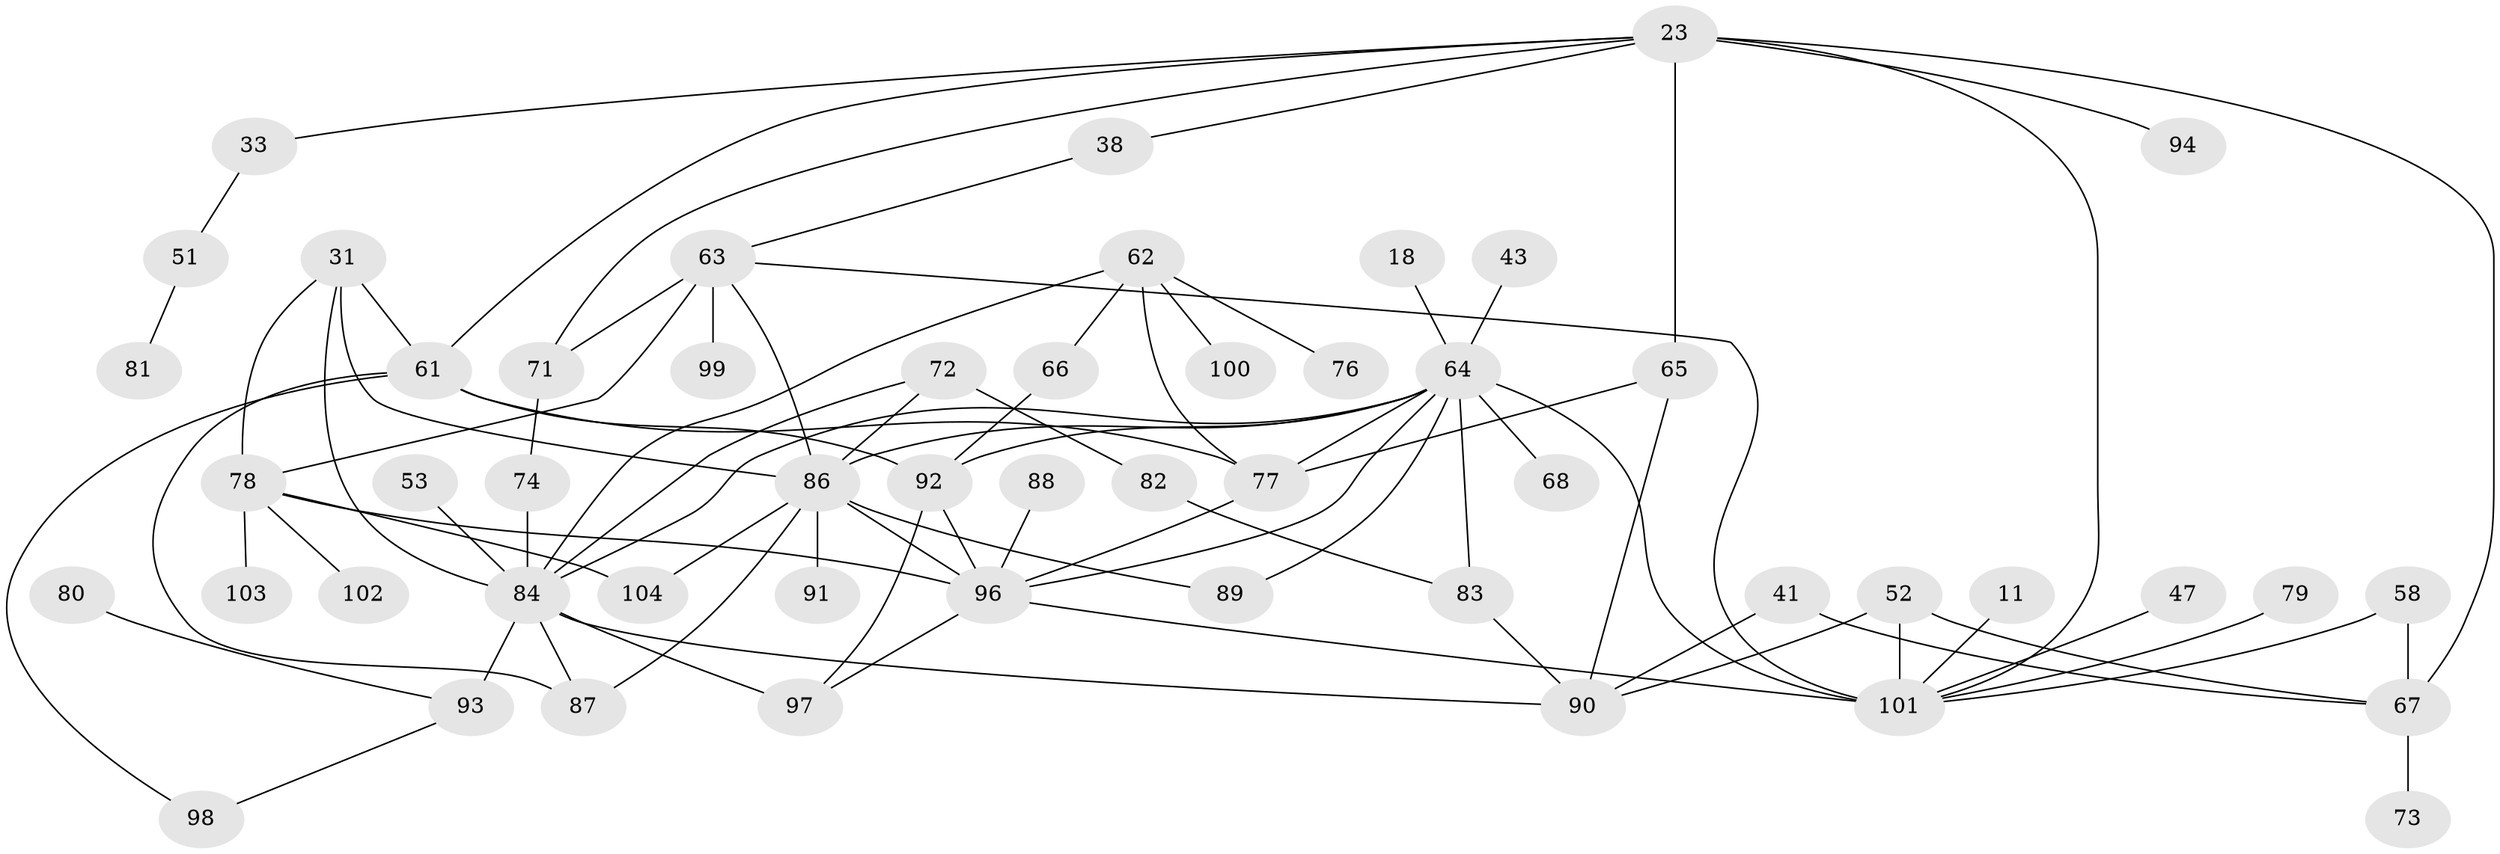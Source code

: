 // original degree distribution, {8: 0.009615384615384616, 3: 0.22115384615384615, 5: 0.057692307692307696, 6: 0.07692307692307693, 2: 0.27884615384615385, 4: 0.15384615384615385, 7: 0.019230769230769232, 1: 0.18269230769230768}
// Generated by graph-tools (version 1.1) at 2025/42/03/09/25 04:42:25]
// undirected, 52 vertices, 83 edges
graph export_dot {
graph [start="1"]
  node [color=gray90,style=filled];
  11;
  18;
  23 [super="+10"];
  31 [super="+15"];
  33;
  38;
  41;
  43;
  47;
  51;
  52 [super="+12"];
  53;
  58;
  61 [super="+21+37"];
  62;
  63 [super="+57"];
  64 [super="+5+44"];
  65 [super="+30"];
  66;
  67 [super="+19+28"];
  68;
  71;
  72;
  73;
  74;
  76;
  77 [super="+34"];
  78 [super="+48+27"];
  79;
  80;
  81;
  82;
  83;
  84 [super="+75+35"];
  86 [super="+20+46+59"];
  87 [super="+70"];
  88;
  89;
  90 [super="+54"];
  91;
  92 [super="+36"];
  93 [super="+39"];
  94;
  96 [super="+2+85"];
  97 [super="+42"];
  98;
  99;
  100;
  101 [super="+69+95+50+56"];
  102;
  103;
  104;
  11 -- 101;
  18 -- 64;
  23 -- 71;
  23 -- 65 [weight=2];
  23 -- 33;
  23 -- 67 [weight=2];
  23 -- 38;
  23 -- 94;
  23 -- 61;
  23 -- 101 [weight=2];
  31 -- 86 [weight=2];
  31 -- 78;
  31 -- 61;
  31 -- 84;
  33 -- 51;
  38 -- 63;
  41 -- 90;
  41 -- 67;
  43 -- 64;
  47 -- 101;
  51 -- 81;
  52 -- 67;
  52 -- 90;
  52 -- 101;
  53 -- 84;
  58 -- 67;
  58 -- 101;
  61 -- 98;
  61 -- 92 [weight=2];
  61 -- 87;
  61 -- 77;
  62 -- 66;
  62 -- 76;
  62 -- 100;
  62 -- 84;
  62 -- 77;
  63 -- 99;
  63 -- 71;
  63 -- 78 [weight=2];
  63 -- 86;
  63 -- 101;
  64 -- 83;
  64 -- 96 [weight=2];
  64 -- 92 [weight=2];
  64 -- 68;
  64 -- 89;
  64 -- 86;
  64 -- 101 [weight=3];
  64 -- 77;
  64 -- 84 [weight=2];
  65 -- 90 [weight=2];
  65 -- 77;
  66 -- 92;
  67 -- 73;
  71 -- 74;
  72 -- 82;
  72 -- 86;
  72 -- 84;
  74 -- 84;
  77 -- 96;
  78 -- 96 [weight=4];
  78 -- 104;
  78 -- 102;
  78 -- 103;
  79 -- 101;
  80 -- 93;
  82 -- 83;
  83 -- 90;
  84 -- 87;
  84 -- 93 [weight=3];
  84 -- 97 [weight=2];
  84 -- 90;
  86 -- 96 [weight=2];
  86 -- 104;
  86 -- 89;
  86 -- 91;
  86 -- 87;
  88 -- 96;
  92 -- 96;
  92 -- 97;
  93 -- 98;
  96 -- 101 [weight=2];
  96 -- 97;
}
